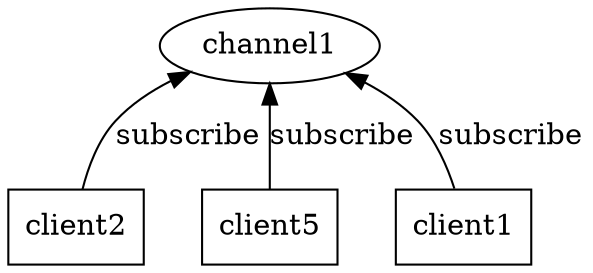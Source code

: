 digraph pubsub_relation {

    rankdir = BT;

    channel1 [label = "channel1"];

    node [shape = box];

    client2 [label = "client2"];
    client5 [label = "client5"];
    client1 [label = "client1"];

    client2 -> channel1 [label = "subscribe"];
    client5 -> channel1 [label = "subscribe"];
    client1 -> channel1 [label = "subscribe"];
}
